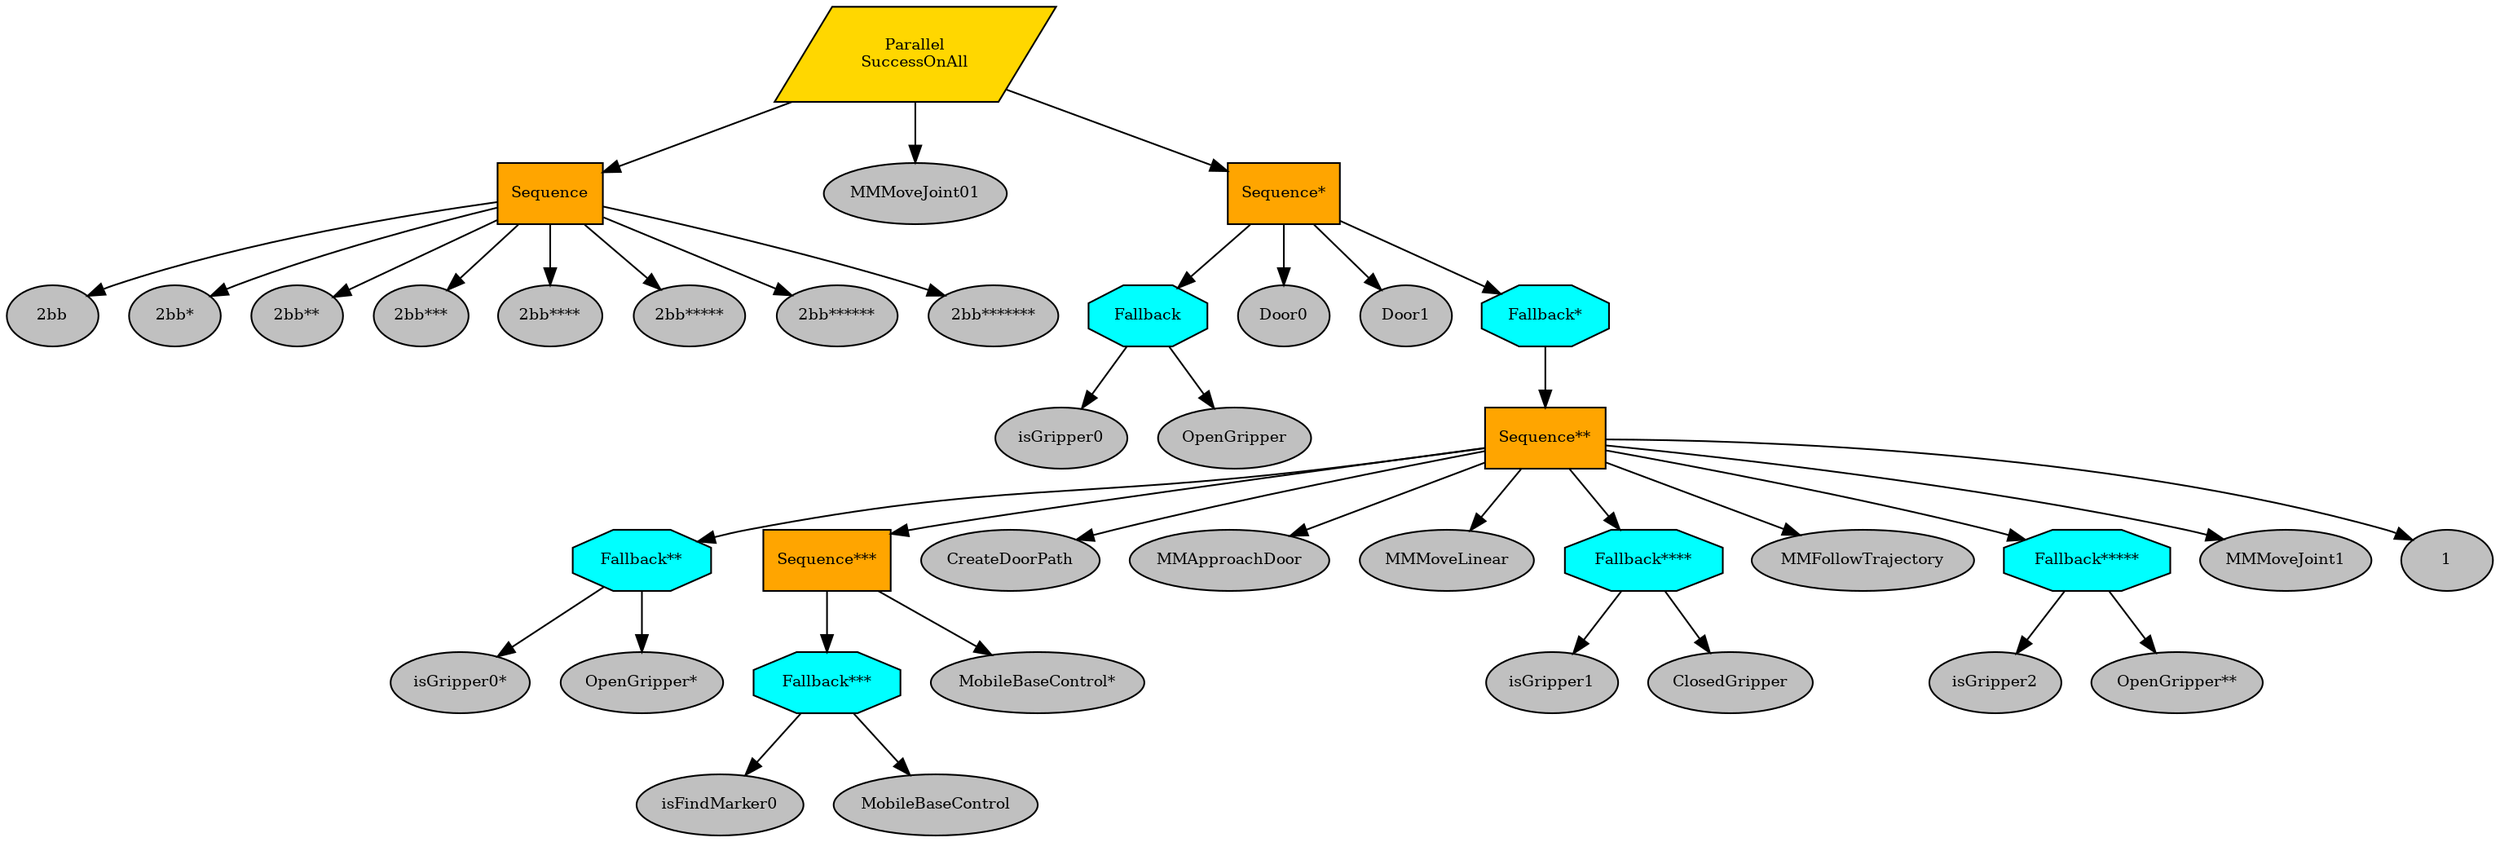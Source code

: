 digraph pastafarianism {
ordering=out;
graph [fontname="times-roman"];
node [fontname="times-roman"];
edge [fontname="times-roman"];
Parallel [fillcolor=gold, fontcolor=black, fontsize=9, label="Parallel\nSuccessOnAll", shape=parallelogram, style=filled];
Sequence [fillcolor=orange, fontcolor=black, fontsize=9, label=Sequence, shape=box, style=filled];
Parallel -> Sequence;
"2bb" [fillcolor=gray, fontcolor=black, fontsize=9, label="2bb", shape=ellipse, style=filled];
Sequence -> "2bb";
"2bb*" [fillcolor=gray, fontcolor=black, fontsize=9, label="2bb*", shape=ellipse, style=filled];
Sequence -> "2bb*";
"2bb**" [fillcolor=gray, fontcolor=black, fontsize=9, label="2bb**", shape=ellipse, style=filled];
Sequence -> "2bb**";
"2bb***" [fillcolor=gray, fontcolor=black, fontsize=9, label="2bb***", shape=ellipse, style=filled];
Sequence -> "2bb***";
"2bb****" [fillcolor=gray, fontcolor=black, fontsize=9, label="2bb****", shape=ellipse, style=filled];
Sequence -> "2bb****";
"2bb*****" [fillcolor=gray, fontcolor=black, fontsize=9, label="2bb*****", shape=ellipse, style=filled];
Sequence -> "2bb*****";
"2bb******" [fillcolor=gray, fontcolor=black, fontsize=9, label="2bb******", shape=ellipse, style=filled];
Sequence -> "2bb******";
"2bb*******" [fillcolor=gray, fontcolor=black, fontsize=9, label="2bb*******", shape=ellipse, style=filled];
Sequence -> "2bb*******";
MMMoveJoint01 [fillcolor=gray, fontcolor=black, fontsize=9, label=MMMoveJoint01, shape=ellipse, style=filled];
Parallel -> MMMoveJoint01;
"Sequence*" [fillcolor=orange, fontcolor=black, fontsize=9, label="Sequence*", shape=box, style=filled];
Parallel -> "Sequence*";
Fallback [fillcolor=cyan, fontcolor=black, fontsize=9, label=Fallback, shape=octagon, style=filled];
"Sequence*" -> Fallback;
isGripper0 [fillcolor=gray, fontcolor=black, fontsize=9, label=isGripper0, shape=ellipse, style=filled];
Fallback -> isGripper0;
OpenGripper [fillcolor=gray, fontcolor=black, fontsize=9, label=OpenGripper, shape=ellipse, style=filled];
Fallback -> OpenGripper;
Door0 [fillcolor=gray, fontcolor=black, fontsize=9, label=Door0, shape=ellipse, style=filled];
"Sequence*" -> Door0;
Door1 [fillcolor=gray, fontcolor=black, fontsize=9, label=Door1, shape=ellipse, style=filled];
"Sequence*" -> Door1;
"Fallback*" [fillcolor=cyan, fontcolor=black, fontsize=9, label="Fallback*", shape=octagon, style=filled];
"Sequence*" -> "Fallback*";
"Sequence**" [fillcolor=orange, fontcolor=black, fontsize=9, label="Sequence**", shape=box, style=filled];
"Fallback*" -> "Sequence**";
"Fallback**" [fillcolor=cyan, fontcolor=black, fontsize=9, label="Fallback**", shape=octagon, style=filled];
"Sequence**" -> "Fallback**";
"isGripper0*" [fillcolor=gray, fontcolor=black, fontsize=9, label="isGripper0*", shape=ellipse, style=filled];
"Fallback**" -> "isGripper0*";
"OpenGripper*" [fillcolor=gray, fontcolor=black, fontsize=9, label="OpenGripper*", shape=ellipse, style=filled];
"Fallback**" -> "OpenGripper*";
"Sequence***" [fillcolor=orange, fontcolor=black, fontsize=9, label="Sequence***", shape=box, style=filled];
"Sequence**" -> "Sequence***";
"Fallback***" [fillcolor=cyan, fontcolor=black, fontsize=9, label="Fallback***", shape=octagon, style=filled];
"Sequence***" -> "Fallback***";
isFindMarker0 [fillcolor=gray, fontcolor=black, fontsize=9, label=isFindMarker0, shape=ellipse, style=filled];
"Fallback***" -> isFindMarker0;
MobileBaseControl [fillcolor=gray, fontcolor=black, fontsize=9, label=MobileBaseControl, shape=ellipse, style=filled];
"Fallback***" -> MobileBaseControl;
"MobileBaseControl*" [fillcolor=gray, fontcolor=black, fontsize=9, label="MobileBaseControl*", shape=ellipse, style=filled];
"Sequence***" -> "MobileBaseControl*";
CreateDoorPath [fillcolor=gray, fontcolor=black, fontsize=9, label=CreateDoorPath, shape=ellipse, style=filled];
"Sequence**" -> CreateDoorPath;
MMApproachDoor [fillcolor=gray, fontcolor=black, fontsize=9, label=MMApproachDoor, shape=ellipse, style=filled];
"Sequence**" -> MMApproachDoor;
MMMoveLinear [fillcolor=gray, fontcolor=black, fontsize=9, label=MMMoveLinear, shape=ellipse, style=filled];
"Sequence**" -> MMMoveLinear;
"Fallback****" [fillcolor=cyan, fontcolor=black, fontsize=9, label="Fallback****", shape=octagon, style=filled];
"Sequence**" -> "Fallback****";
isGripper1 [fillcolor=gray, fontcolor=black, fontsize=9, label=isGripper1, shape=ellipse, style=filled];
"Fallback****" -> isGripper1;
ClosedGripper [fillcolor=gray, fontcolor=black, fontsize=9, label=ClosedGripper, shape=ellipse, style=filled];
"Fallback****" -> ClosedGripper;
MMFollowTrajectory [fillcolor=gray, fontcolor=black, fontsize=9, label=MMFollowTrajectory, shape=ellipse, style=filled];
"Sequence**" -> MMFollowTrajectory;
"Fallback*****" [fillcolor=cyan, fontcolor=black, fontsize=9, label="Fallback*****", shape=octagon, style=filled];
"Sequence**" -> "Fallback*****";
isGripper2 [fillcolor=gray, fontcolor=black, fontsize=9, label=isGripper2, shape=ellipse, style=filled];
"Fallback*****" -> isGripper2;
"OpenGripper**" [fillcolor=gray, fontcolor=black, fontsize=9, label="OpenGripper**", shape=ellipse, style=filled];
"Fallback*****" -> "OpenGripper**";
MMMoveJoint1 [fillcolor=gray, fontcolor=black, fontsize=9, label=MMMoveJoint1, shape=ellipse, style=filled];
"Sequence**" -> MMMoveJoint1;
1 [fillcolor=gray, fontcolor=black, fontsize=9, label=1, shape=ellipse, style=filled];
"Sequence**" -> 1;
}
